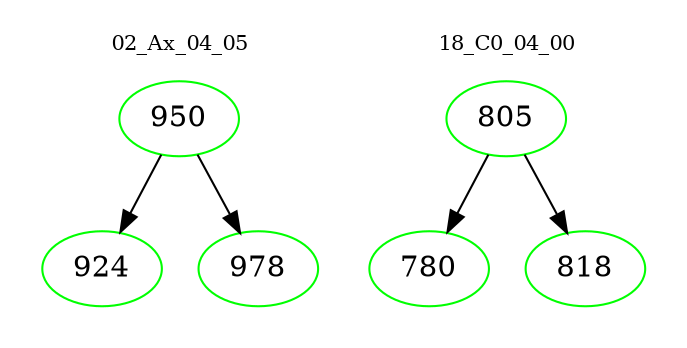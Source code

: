 digraph{
subgraph cluster_0 {
color = white
label = "02_Ax_04_05";
fontsize=10;
T0_950 [label="950", color="green"]
T0_950 -> T0_924 [color="black"]
T0_924 [label="924", color="green"]
T0_950 -> T0_978 [color="black"]
T0_978 [label="978", color="green"]
}
subgraph cluster_1 {
color = white
label = "18_C0_04_00";
fontsize=10;
T1_805 [label="805", color="green"]
T1_805 -> T1_780 [color="black"]
T1_780 [label="780", color="green"]
T1_805 -> T1_818 [color="black"]
T1_818 [label="818", color="green"]
}
}
